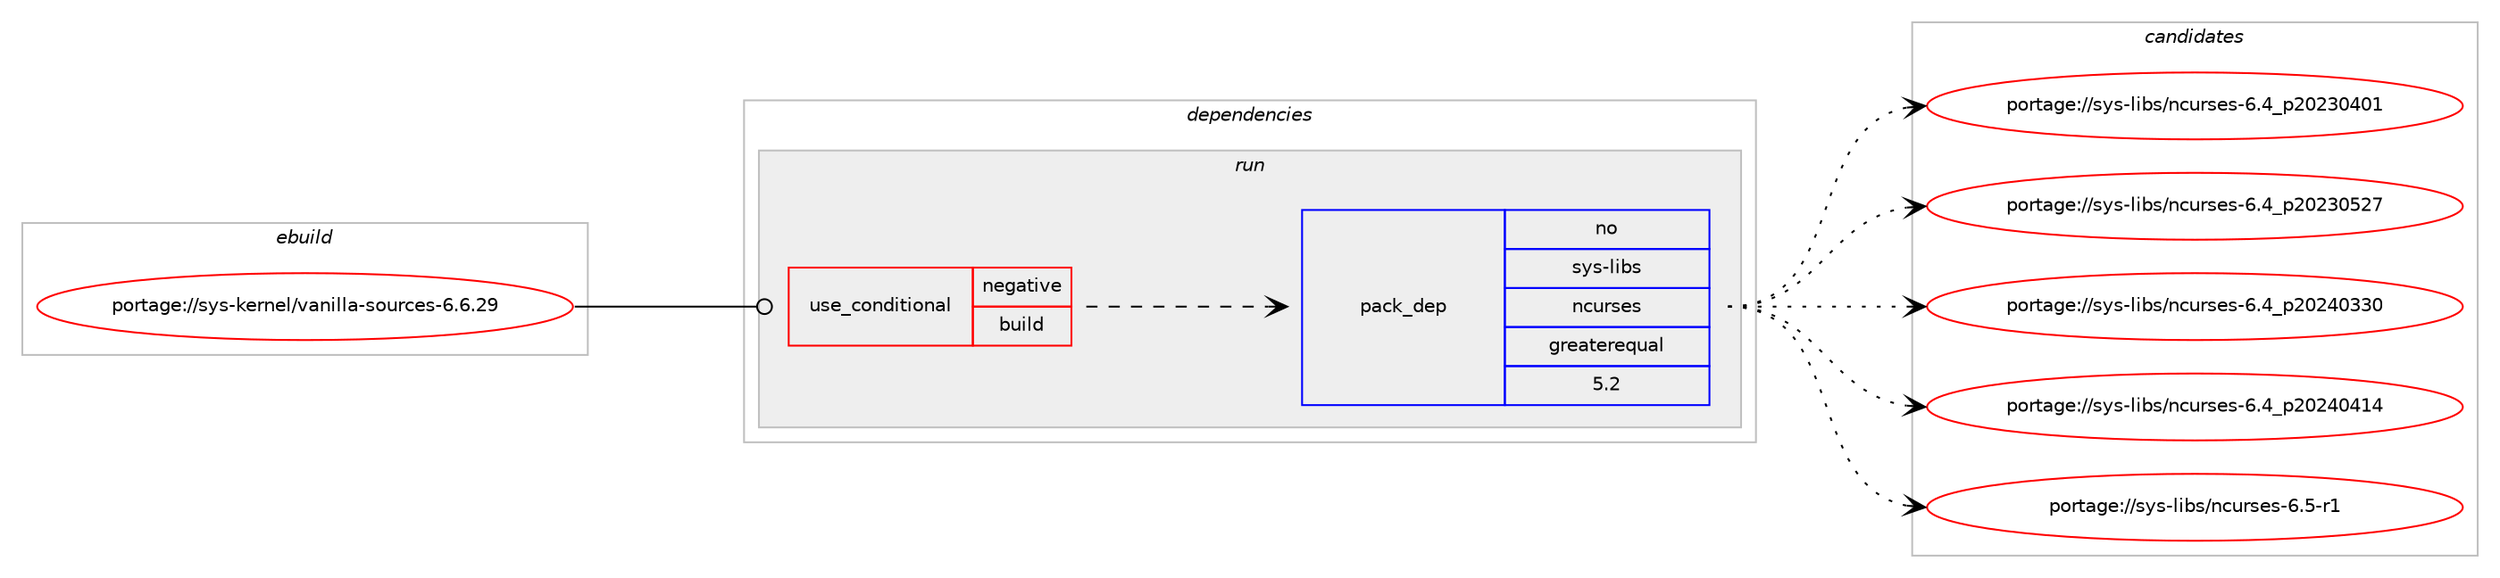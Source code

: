 digraph prolog {

# *************
# Graph options
# *************

newrank=true;
concentrate=true;
compound=true;
graph [rankdir=LR,fontname=Helvetica,fontsize=10,ranksep=1.5];#, ranksep=2.5, nodesep=0.2];
edge  [arrowhead=vee];
node  [fontname=Helvetica,fontsize=10];

# **********
# The ebuild
# **********

subgraph cluster_leftcol {
color=gray;
rank=same;
label=<<i>ebuild</i>>;
id [label="portage://sys-kernel/vanilla-sources-6.6.29", color=red, width=4, href="../sys-kernel/vanilla-sources-6.6.29.svg"];
}

# ****************
# The dependencies
# ****************

subgraph cluster_midcol {
color=gray;
label=<<i>dependencies</i>>;
subgraph cluster_compile {
fillcolor="#eeeeee";
style=filled;
label=<<i>compile</i>>;
}
subgraph cluster_compileandrun {
fillcolor="#eeeeee";
style=filled;
label=<<i>compile and run</i>>;
}
subgraph cluster_run {
fillcolor="#eeeeee";
style=filled;
label=<<i>run</i>>;
subgraph cond2464 {
dependency3512 [label=<<TABLE BORDER="0" CELLBORDER="1" CELLSPACING="0" CELLPADDING="4"><TR><TD ROWSPAN="3" CELLPADDING="10">use_conditional</TD></TR><TR><TD>negative</TD></TR><TR><TD>build</TD></TR></TABLE>>, shape=none, color=red];
# *** BEGIN UNKNOWN DEPENDENCY TYPE (TODO) ***
# dependency3512 -> package_dependency(portage://sys-kernel/vanilla-sources-6.6.29,run,no,app-alternatives,cpio,none,[,,],[],[])
# *** END UNKNOWN DEPENDENCY TYPE (TODO) ***

# *** BEGIN UNKNOWN DEPENDENCY TYPE (TODO) ***
# dependency3512 -> package_dependency(portage://sys-kernel/vanilla-sources-6.6.29,run,no,dev-lang,perl,none,[,,],[],[])
# *** END UNKNOWN DEPENDENCY TYPE (TODO) ***

# *** BEGIN UNKNOWN DEPENDENCY TYPE (TODO) ***
# dependency3512 -> package_dependency(portage://sys-kernel/vanilla-sources-6.6.29,run,no,app-alternatives,bc,none,[,,],[],[])
# *** END UNKNOWN DEPENDENCY TYPE (TODO) ***

# *** BEGIN UNKNOWN DEPENDENCY TYPE (TODO) ***
# dependency3512 -> package_dependency(portage://sys-kernel/vanilla-sources-6.6.29,run,no,dev-build,make,none,[,,],[],[])
# *** END UNKNOWN DEPENDENCY TYPE (TODO) ***

# *** BEGIN UNKNOWN DEPENDENCY TYPE (TODO) ***
# dependency3512 -> package_dependency(portage://sys-kernel/vanilla-sources-6.6.29,run,no,sys-devel,bison,none,[,,],[],[])
# *** END UNKNOWN DEPENDENCY TYPE (TODO) ***

# *** BEGIN UNKNOWN DEPENDENCY TYPE (TODO) ***
# dependency3512 -> package_dependency(portage://sys-kernel/vanilla-sources-6.6.29,run,no,sys-devel,flex,none,[,,],[],[])
# *** END UNKNOWN DEPENDENCY TYPE (TODO) ***

subgraph pack996 {
dependency3513 [label=<<TABLE BORDER="0" CELLBORDER="1" CELLSPACING="0" CELLPADDING="4" WIDTH="220"><TR><TD ROWSPAN="6" CELLPADDING="30">pack_dep</TD></TR><TR><TD WIDTH="110">no</TD></TR><TR><TD>sys-libs</TD></TR><TR><TD>ncurses</TD></TR><TR><TD>greaterequal</TD></TR><TR><TD>5.2</TD></TR></TABLE>>, shape=none, color=blue];
}
dependency3512:e -> dependency3513:w [weight=20,style="dashed",arrowhead="vee"];
# *** BEGIN UNKNOWN DEPENDENCY TYPE (TODO) ***
# dependency3512 -> package_dependency(portage://sys-kernel/vanilla-sources-6.6.29,run,no,virtual,libelf,none,[,,],[],[])
# *** END UNKNOWN DEPENDENCY TYPE (TODO) ***

# *** BEGIN UNKNOWN DEPENDENCY TYPE (TODO) ***
# dependency3512 -> package_dependency(portage://sys-kernel/vanilla-sources-6.6.29,run,no,virtual,pkgconfig,none,[,,],[],[])
# *** END UNKNOWN DEPENDENCY TYPE (TODO) ***

}
id:e -> dependency3512:w [weight=20,style="solid",arrowhead="odot"];
}
}

# **************
# The candidates
# **************

subgraph cluster_choices {
rank=same;
color=gray;
label=<<i>candidates</i>>;

subgraph choice996 {
color=black;
nodesep=1;
choice1151211154510810598115471109911711411510111545544652951125048505148524849 [label="portage://sys-libs/ncurses-6.4_p20230401", color=red, width=4,href="../sys-libs/ncurses-6.4_p20230401.svg"];
choice1151211154510810598115471109911711411510111545544652951125048505148535055 [label="portage://sys-libs/ncurses-6.4_p20230527", color=red, width=4,href="../sys-libs/ncurses-6.4_p20230527.svg"];
choice1151211154510810598115471109911711411510111545544652951125048505248515148 [label="portage://sys-libs/ncurses-6.4_p20240330", color=red, width=4,href="../sys-libs/ncurses-6.4_p20240330.svg"];
choice1151211154510810598115471109911711411510111545544652951125048505248524952 [label="portage://sys-libs/ncurses-6.4_p20240414", color=red, width=4,href="../sys-libs/ncurses-6.4_p20240414.svg"];
choice11512111545108105981154711099117114115101115455446534511449 [label="portage://sys-libs/ncurses-6.5-r1", color=red, width=4,href="../sys-libs/ncurses-6.5-r1.svg"];
dependency3513:e -> choice1151211154510810598115471109911711411510111545544652951125048505148524849:w [style=dotted,weight="100"];
dependency3513:e -> choice1151211154510810598115471109911711411510111545544652951125048505148535055:w [style=dotted,weight="100"];
dependency3513:e -> choice1151211154510810598115471109911711411510111545544652951125048505248515148:w [style=dotted,weight="100"];
dependency3513:e -> choice1151211154510810598115471109911711411510111545544652951125048505248524952:w [style=dotted,weight="100"];
dependency3513:e -> choice11512111545108105981154711099117114115101115455446534511449:w [style=dotted,weight="100"];
}
}

}
